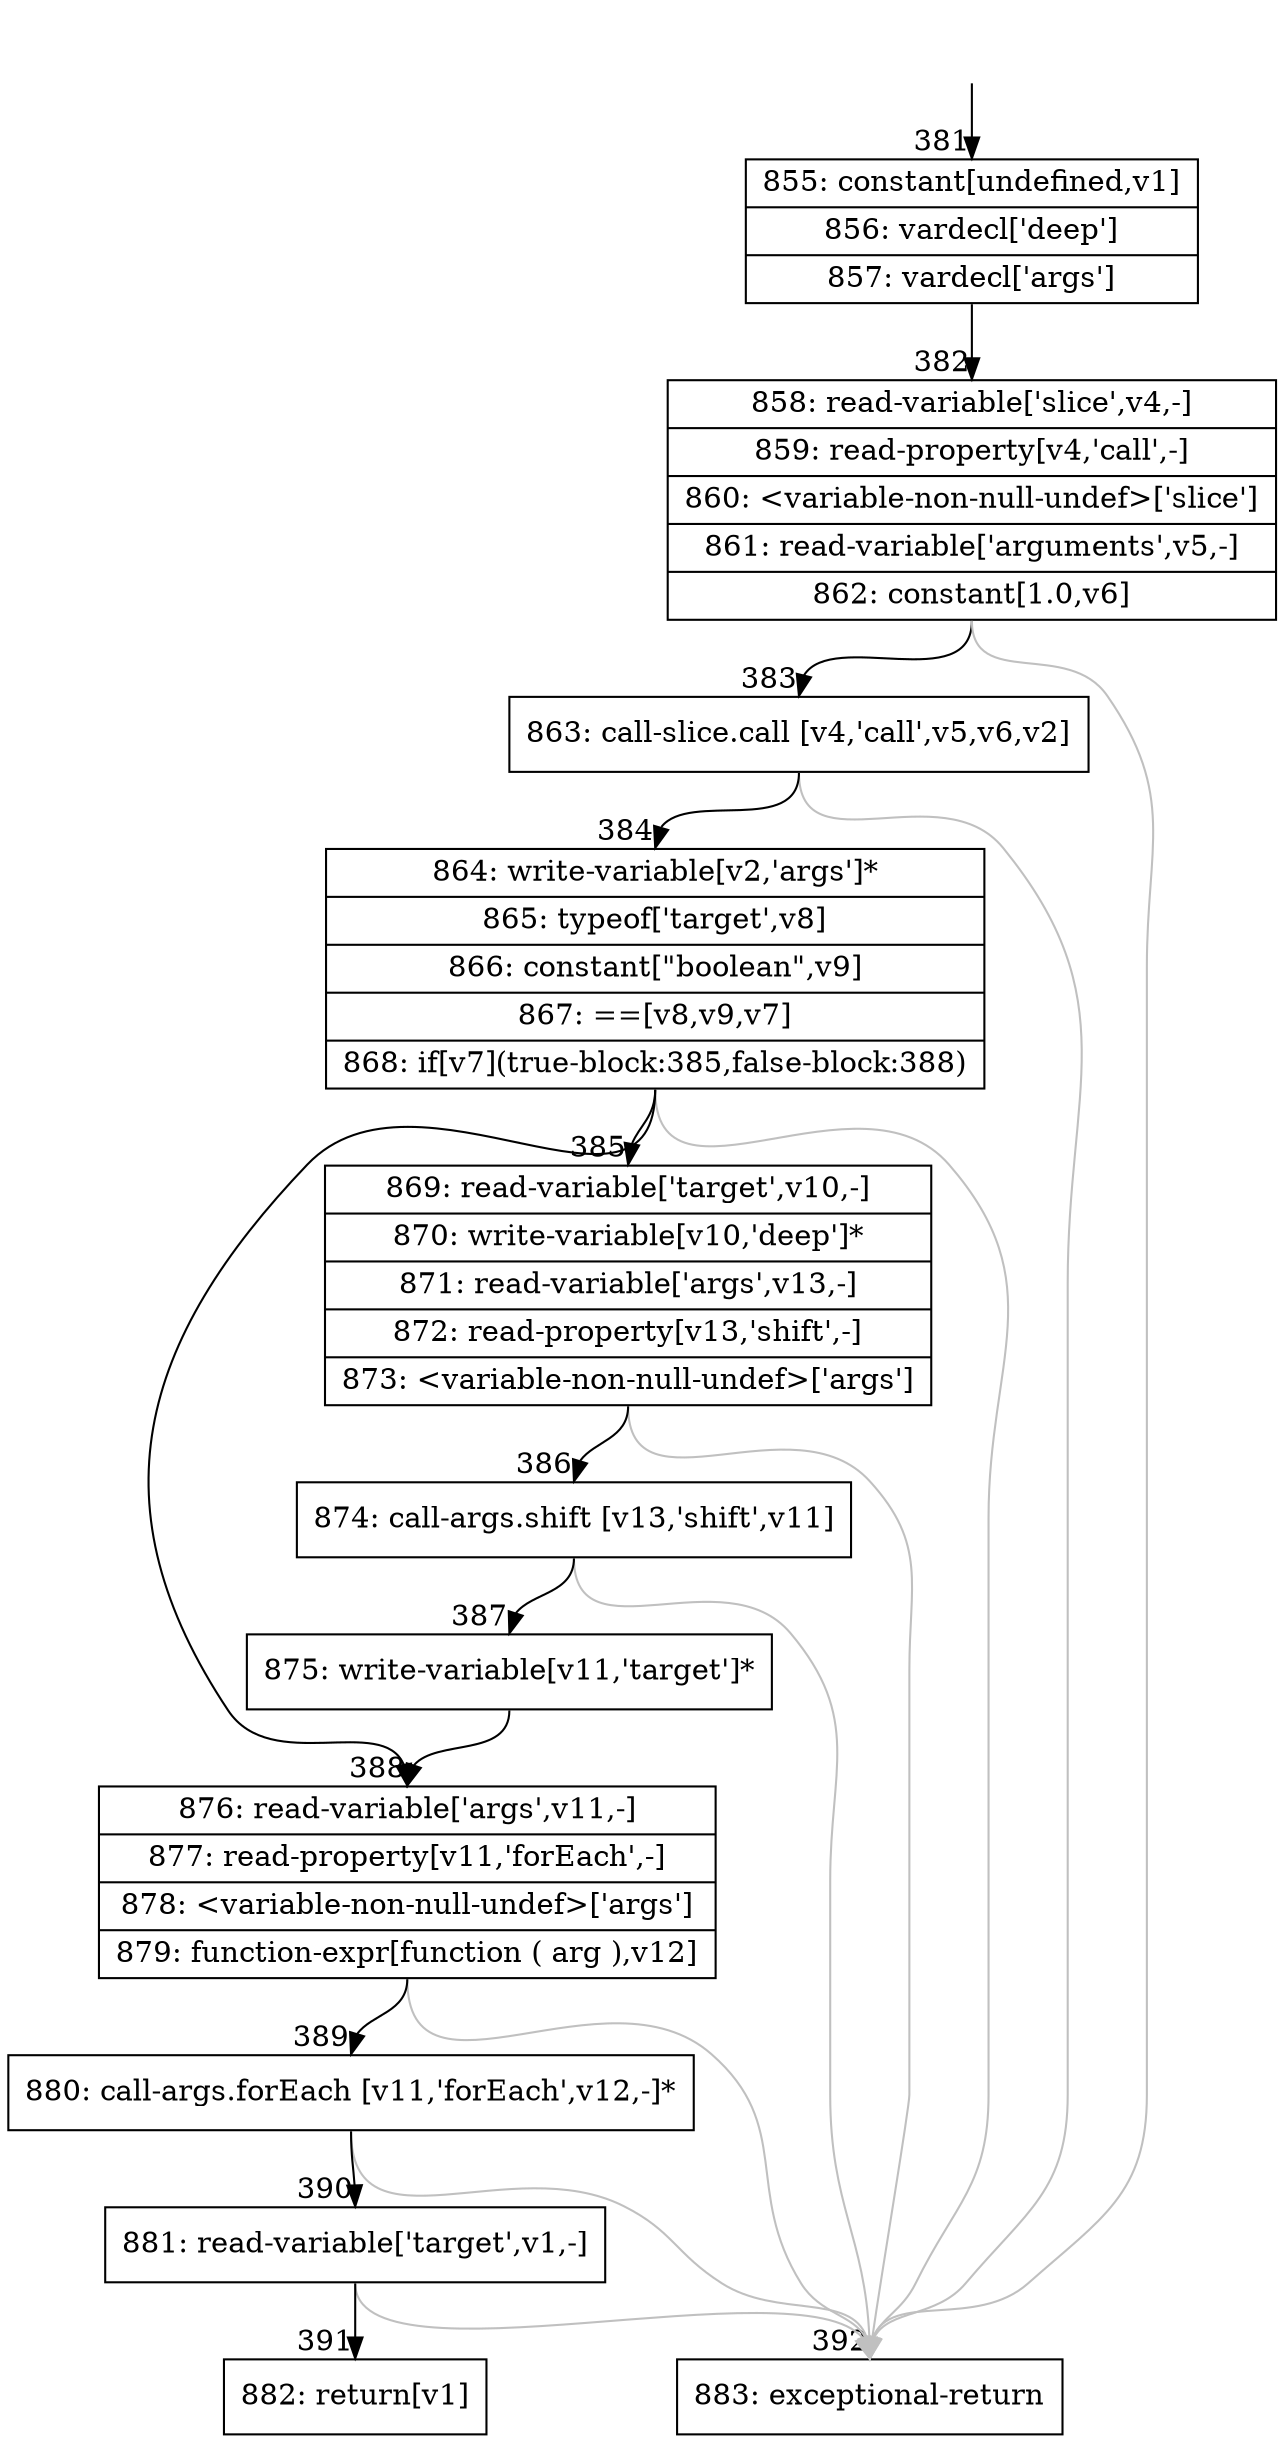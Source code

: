 digraph {
rankdir="TD"
BB_entry32[shape=none,label=""];
BB_entry32 -> BB381 [tailport=s, headport=n, headlabel="    381"]
BB381 [shape=record label="{855: constant[undefined,v1]|856: vardecl['deep']|857: vardecl['args']}" ] 
BB381 -> BB382 [tailport=s, headport=n, headlabel="      382"]
BB382 [shape=record label="{858: read-variable['slice',v4,-]|859: read-property[v4,'call',-]|860: \<variable-non-null-undef\>['slice']|861: read-variable['arguments',v5,-]|862: constant[1.0,v6]}" ] 
BB382 -> BB383 [tailport=s, headport=n, headlabel="      383"]
BB382 -> BB392 [tailport=s, headport=n, color=gray, headlabel="      392"]
BB383 [shape=record label="{863: call-slice.call [v4,'call',v5,v6,v2]}" ] 
BB383 -> BB384 [tailport=s, headport=n, headlabel="      384"]
BB383 -> BB392 [tailport=s, headport=n, color=gray]
BB384 [shape=record label="{864: write-variable[v2,'args']*|865: typeof['target',v8]|866: constant[\"boolean\",v9]|867: ==[v8,v9,v7]|868: if[v7](true-block:385,false-block:388)}" ] 
BB384 -> BB385 [tailport=s, headport=n, headlabel="      385"]
BB384 -> BB388 [tailport=s, headport=n, headlabel="      388"]
BB384 -> BB392 [tailport=s, headport=n, color=gray]
BB385 [shape=record label="{869: read-variable['target',v10,-]|870: write-variable[v10,'deep']*|871: read-variable['args',v13,-]|872: read-property[v13,'shift',-]|873: \<variable-non-null-undef\>['args']}" ] 
BB385 -> BB386 [tailport=s, headport=n, headlabel="      386"]
BB385 -> BB392 [tailport=s, headport=n, color=gray]
BB386 [shape=record label="{874: call-args.shift [v13,'shift',v11]}" ] 
BB386 -> BB387 [tailport=s, headport=n, headlabel="      387"]
BB386 -> BB392 [tailport=s, headport=n, color=gray]
BB387 [shape=record label="{875: write-variable[v11,'target']*}" ] 
BB387 -> BB388 [tailport=s, headport=n]
BB388 [shape=record label="{876: read-variable['args',v11,-]|877: read-property[v11,'forEach',-]|878: \<variable-non-null-undef\>['args']|879: function-expr[function ( arg ),v12]}" ] 
BB388 -> BB389 [tailport=s, headport=n, headlabel="      389"]
BB388 -> BB392 [tailport=s, headport=n, color=gray]
BB389 [shape=record label="{880: call-args.forEach [v11,'forEach',v12,-]*}" ] 
BB389 -> BB390 [tailport=s, headport=n, headlabel="      390"]
BB389 -> BB392 [tailport=s, headport=n, color=gray]
BB390 [shape=record label="{881: read-variable['target',v1,-]}" ] 
BB390 -> BB391 [tailport=s, headport=n, headlabel="      391"]
BB390 -> BB392 [tailport=s, headport=n, color=gray]
BB391 [shape=record label="{882: return[v1]}" ] 
BB392 [shape=record label="{883: exceptional-return}" ] 
//#$~ 242
}
